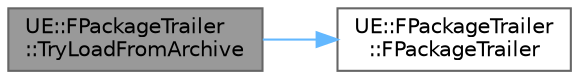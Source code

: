 digraph "UE::FPackageTrailer::TryLoadFromArchive"
{
 // INTERACTIVE_SVG=YES
 // LATEX_PDF_SIZE
  bgcolor="transparent";
  edge [fontname=Helvetica,fontsize=10,labelfontname=Helvetica,labelfontsize=10];
  node [fontname=Helvetica,fontsize=10,shape=box,height=0.2,width=0.4];
  rankdir="LR";
  Node1 [id="Node000001",label="UE::FPackageTrailer\l::TryLoadFromArchive",height=0.2,width=0.4,color="gray40", fillcolor="grey60", style="filled", fontcolor="black",tooltip="Try to load a trailer from a given archive."];
  Node1 -> Node2 [id="edge1_Node000001_Node000002",color="steelblue1",style="solid",tooltip=" "];
  Node2 [id="Node000002",label="UE::FPackageTrailer\l::FPackageTrailer",height=0.2,width=0.4,color="grey40", fillcolor="white", style="filled",URL="$d1/de3/classUE_1_1FPackageTrailer.html#a83f8b0c2c84e77a8081d6b396de0a4a0",tooltip=" "];
}
